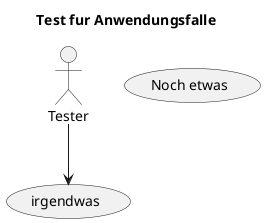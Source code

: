 {
  "sha1": "ap9pgllxcea1ex5c4qs2mfm9kyzeyla",
  "insertion": {
    "when": "2024-05-30T20:48:21.922Z",
    "user": "plantuml@gmail.com"
  }
}
@startuml
title Test fur Anwendungsfalle
usecase (irgendwas) as uc1
usecase (Noch etwas) as uc2
actor Tester
Tester --> uc1
newpage
actor Tester
usecase (Noch etwas) as uc2
Tester --> uc2
@enduml
